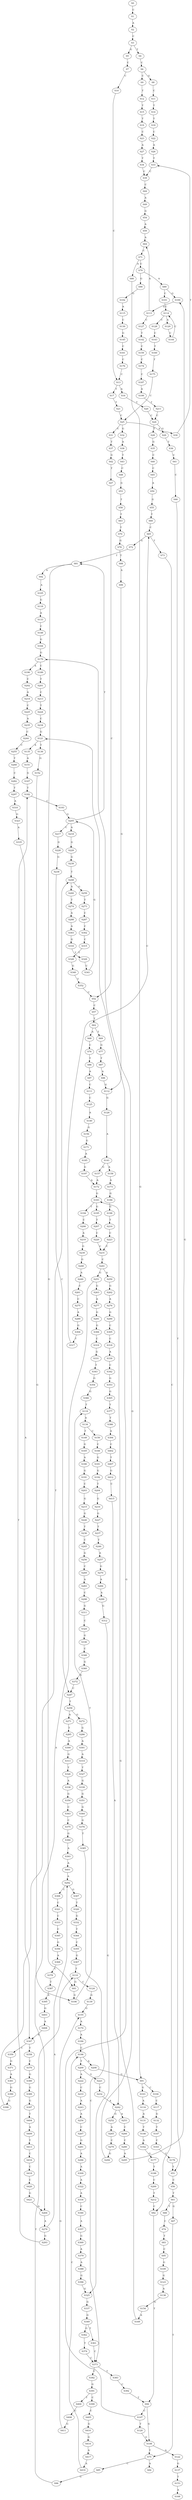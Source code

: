 strict digraph  {
	S0 -> S1 [ label = C ];
	S1 -> S2 [ label = A ];
	S2 -> S3 [ label = C ];
	S3 -> S4 [ label = T ];
	S3 -> S5 [ label = G ];
	S4 -> S6 [ label = C ];
	S5 -> S7 [ label = C ];
	S6 -> S8 [ label = G ];
	S6 -> S9 [ label = C ];
	S7 -> S10 [ label = C ];
	S8 -> S11 [ label = C ];
	S9 -> S12 [ label = T ];
	S10 -> S13 [ label = C ];
	S11 -> S14 [ label = T ];
	S12 -> S15 [ label = T ];
	S13 -> S16 [ label = A ];
	S13 -> S17 [ label = T ];
	S14 -> S18 [ label = T ];
	S15 -> S19 [ label = T ];
	S16 -> S20 [ label = T ];
	S17 -> S21 [ label = T ];
	S18 -> S22 [ label = C ];
	S19 -> S23 [ label = C ];
	S20 -> S24 [ label = C ];
	S21 -> S25 [ label = C ];
	S22 -> S26 [ label = A ];
	S23 -> S27 [ label = A ];
	S24 -> S28 [ label = T ];
	S24 -> S29 [ label = G ];
	S25 -> S30 [ label = A ];
	S25 -> S31 [ label = C ];
	S25 -> S32 [ label = G ];
	S26 -> S33 [ label = T ];
	S27 -> S34 [ label = T ];
	S28 -> S35 [ label = G ];
	S29 -> S36 [ label = T ];
	S30 -> S33 [ label = T ];
	S31 -> S37 [ label = T ];
	S32 -> S38 [ label = A ];
	S33 -> S39 [ label = C ];
	S34 -> S39 [ label = C ];
	S35 -> S40 [ label = C ];
	S36 -> S41 [ label = C ];
	S37 -> S42 [ label = G ];
	S38 -> S43 [ label = T ];
	S39 -> S44 [ label = C ];
	S40 -> S45 [ label = C ];
	S41 -> S46 [ label = C ];
	S42 -> S47 [ label = T ];
	S43 -> S48 [ label = C ];
	S44 -> S49 [ label = A ];
	S45 -> S50 [ label = A ];
	S46 -> S51 [ label = T ];
	S47 -> S52 [ label = C ];
	S48 -> S53 [ label = G ];
	S49 -> S54 [ label = G ];
	S50 -> S55 [ label = G ];
	S51 -> S56 [ label = C ];
	S52 -> S57 [ label = C ];
	S53 -> S58 [ label = T ];
	S54 -> S59 [ label = A ];
	S55 -> S60 [ label = T ];
	S56 -> S61 [ label = T ];
	S57 -> S62 [ label = T ];
	S58 -> S63 [ label = T ];
	S59 -> S64 [ label = A ];
	S60 -> S65 [ label = C ];
	S61 -> S66 [ label = T ];
	S61 -> S67 [ label = G ];
	S62 -> S68 [ label = A ];
	S62 -> S69 [ label = T ];
	S63 -> S70 [ label = T ];
	S64 -> S71 [ label = C ];
	S65 -> S72 [ label = G ];
	S65 -> S73 [ label = T ];
	S66 -> S74 [ label = C ];
	S67 -> S75 [ label = T ];
	S68 -> S76 [ label = C ];
	S69 -> S77 [ label = G ];
	S70 -> S78 [ label = G ];
	S71 -> S79 [ label = C ];
	S71 -> S80 [ label = A ];
	S72 -> S81 [ label = T ];
	S73 -> S82 [ label = C ];
	S74 -> S83 [ label = T ];
	S75 -> S84 [ label = A ];
	S75 -> S85 [ label = C ];
	S76 -> S86 [ label = T ];
	S77 -> S87 [ label = T ];
	S78 -> S88 [ label = T ];
	S79 -> S89 [ label = A ];
	S79 -> S90 [ label = G ];
	S80 -> S91 [ label = G ];
	S81 -> S92 [ label = A ];
	S81 -> S93 [ label = G ];
	S82 -> S94 [ label = T ];
	S83 -> S95 [ label = C ];
	S85 -> S96 [ label = G ];
	S86 -> S97 [ label = A ];
	S87 -> S98 [ label = A ];
	S88 -> S99 [ label = A ];
	S89 -> S100 [ label = G ];
	S89 -> S101 [ label = C ];
	S90 -> S102 [ label = G ];
	S91 -> S103 [ label = G ];
	S91 -> S104 [ label = C ];
	S92 -> S105 [ label = A ];
	S93 -> S106 [ label = G ];
	S94 -> S107 [ label = C ];
	S94 -> S108 [ label = G ];
	S95 -> S109 [ label = G ];
	S96 -> S110 [ label = T ];
	S97 -> S111 [ label = C ];
	S98 -> S112 [ label = G ];
	S99 -> S112 [ label = G ];
	S100 -> S113 [ label = A ];
	S101 -> S114 [ label = C ];
	S102 -> S115 [ label = A ];
	S103 -> S116 [ label = A ];
	S104 -> S117 [ label = C ];
	S105 -> S118 [ label = G ];
	S106 -> S119 [ label = T ];
	S107 -> S120 [ label = T ];
	S107 -> S121 [ label = G ];
	S108 -> S122 [ label = A ];
	S108 -> S75 [ label = T ];
	S109 -> S123 [ label = G ];
	S110 -> S124 [ label = C ];
	S110 -> S93 [ label = G ];
	S111 -> S125 [ label = C ];
	S112 -> S126 [ label = G ];
	S113 -> S127 [ label = C ];
	S113 -> S64 [ label = A ];
	S114 -> S128 [ label = C ];
	S114 -> S129 [ label = A ];
	S115 -> S130 [ label = C ];
	S116 -> S131 [ label = A ];
	S117 -> S132 [ label = G ];
	S118 -> S133 [ label = A ];
	S119 -> S134 [ label = A ];
	S120 -> S108 [ label = G ];
	S121 -> S135 [ label = A ];
	S121 -> S136 [ label = T ];
	S122 -> S137 [ label = G ];
	S123 -> S138 [ label = A ];
	S124 -> S139 [ label = G ];
	S125 -> S140 [ label = A ];
	S126 -> S141 [ label = A ];
	S127 -> S142 [ label = T ];
	S128 -> S143 [ label = C ];
	S129 -> S144 [ label = C ];
	S130 -> S145 [ label = G ];
	S131 -> S146 [ label = T ];
	S132 -> S147 [ label = T ];
	S133 -> S148 [ label = C ];
	S134 -> S149 [ label = T ];
	S134 -> S150 [ label = C ];
	S135 -> S151 [ label = A ];
	S136 -> S152 [ label = G ];
	S137 -> S153 [ label = T ];
	S138 -> S154 [ label = G ];
	S139 -> S155 [ label = G ];
	S140 -> S156 [ label = G ];
	S141 -> S157 [ label = G ];
	S141 -> S158 [ label = A ];
	S142 -> S159 [ label = C ];
	S143 -> S160 [ label = T ];
	S144 -> S114 [ label = C ];
	S145 -> S161 [ label = C ];
	S146 -> S162 [ label = A ];
	S147 -> S163 [ label = C ];
	S148 -> S164 [ label = G ];
	S149 -> S165 [ label = G ];
	S150 -> S166 [ label = C ];
	S151 -> S167 [ label = G ];
	S152 -> S106 [ label = G ];
	S153 -> S168 [ label = A ];
	S154 -> S169 [ label = A ];
	S155 -> S170 [ label = A ];
	S156 -> S171 [ label = G ];
	S157 -> S172 [ label = A ];
	S158 -> S173 [ label = A ];
	S159 -> S174 [ label = C ];
	S160 -> S175 [ label = T ];
	S161 -> S176 [ label = C ];
	S162 -> S177 [ label = G ];
	S163 -> S178 [ label = C ];
	S164 -> S179 [ label = G ];
	S165 -> S180 [ label = A ];
	S166 -> S181 [ label = G ];
	S167 -> S182 [ label = T ];
	S169 -> S183 [ label = G ];
	S170 -> S184 [ label = A ];
	S171 -> S185 [ label = A ];
	S172 -> S183 [ label = G ];
	S173 -> S186 [ label = G ];
	S174 -> S187 [ label = C ];
	S175 -> S25 [ label = C ];
	S176 -> S13 [ label = C ];
	S177 -> S188 [ label = T ];
	S178 -> S51 [ label = T ];
	S179 -> S189 [ label = C ];
	S179 -> S190 [ label = A ];
	S180 -> S191 [ label = G ];
	S181 -> S192 [ label = G ];
	S182 -> S193 [ label = C ];
	S183 -> S194 [ label = T ];
	S183 -> S195 [ label = G ];
	S184 -> S196 [ label = C ];
	S185 -> S197 [ label = G ];
	S186 -> S198 [ label = G ];
	S187 -> S199 [ label = A ];
	S188 -> S200 [ label = C ];
	S189 -> S201 [ label = T ];
	S190 -> S202 [ label = C ];
	S191 -> S203 [ label = C ];
	S192 -> S204 [ label = T ];
	S193 -> S205 [ label = G ];
	S194 -> S206 [ label = C ];
	S195 -> S207 [ label = T ];
	S196 -> S208 [ label = A ];
	S196 -> S209 [ label = T ];
	S197 -> S172 [ label = A ];
	S198 -> S210 [ label = T ];
	S199 -> S211 [ label = T ];
	S200 -> S212 [ label = T ];
	S201 -> S213 [ label = C ];
	S202 -> S214 [ label = A ];
	S203 -> S215 [ label = G ];
	S204 -> S216 [ label = G ];
	S205 -> S217 [ label = C ];
	S205 -> S81 [ label = T ];
	S205 -> S218 [ label = A ];
	S206 -> S219 [ label = A ];
	S207 -> S220 [ label = C ];
	S208 -> S91 [ label = G ];
	S209 -> S221 [ label = G ];
	S209 -> S222 [ label = A ];
	S210 -> S223 [ label = C ];
	S211 -> S24 [ label = C ];
	S212 -> S82 [ label = C ];
	S213 -> S224 [ label = T ];
	S214 -> S225 [ label = C ];
	S215 -> S226 [ label = G ];
	S216 -> S227 [ label = G ];
	S217 -> S228 [ label = G ];
	S218 -> S229 [ label = G ];
	S219 -> S230 [ label = G ];
	S220 -> S231 [ label = C ];
	S221 -> S232 [ label = C ];
	S222 -> S233 [ label = C ];
	S223 -> S231 [ label = C ];
	S224 -> S234 [ label = C ];
	S225 -> S235 [ label = A ];
	S226 -> S236 [ label = T ];
	S227 -> S237 [ label = T ];
	S228 -> S238 [ label = G ];
	S229 -> S239 [ label = G ];
	S230 -> S240 [ label = G ];
	S231 -> S241 [ label = C ];
	S232 -> S242 [ label = A ];
	S233 -> S243 [ label = A ];
	S234 -> S121 [ label = G ];
	S235 -> S244 [ label = C ];
	S236 -> S245 [ label = C ];
	S237 -> S246 [ label = T ];
	S238 -> S247 [ label = C ];
	S239 -> S248 [ label = T ];
	S240 -> S249 [ label = A ];
	S241 -> S250 [ label = A ];
	S241 -> S251 [ label = G ];
	S242 -> S252 [ label = G ];
	S242 -> S253 [ label = A ];
	S243 -> S254 [ label = A ];
	S244 -> S255 [ label = C ];
	S245 -> S256 [ label = G ];
	S246 -> S257 [ label = A ];
	S247 -> S258 [ label = T ];
	S248 -> S259 [ label = G ];
	S248 -> S260 [ label = A ];
	S249 -> S261 [ label = C ];
	S250 -> S262 [ label = G ];
	S251 -> S263 [ label = G ];
	S251 -> S264 [ label = A ];
	S252 -> S265 [ label = A ];
	S253 -> S266 [ label = C ];
	S254 -> S267 [ label = C ];
	S255 -> S268 [ label = T ];
	S256 -> S269 [ label = C ];
	S257 -> S270 [ label = G ];
	S258 -> S271 [ label = A ];
	S258 -> S272 [ label = G ];
	S259 -> S273 [ label = T ];
	S260 -> S274 [ label = T ];
	S261 -> S275 [ label = C ];
	S262 -> S276 [ label = A ];
	S263 -> S277 [ label = A ];
	S264 -> S278 [ label = A ];
	S265 -> S279 [ label = C ];
	S266 -> S280 [ label = C ];
	S267 -> S281 [ label = G ];
	S268 -> S282 [ label = C ];
	S269 -> S283 [ label = A ];
	S270 -> S284 [ label = A ];
	S271 -> S285 [ label = T ];
	S272 -> S286 [ label = G ];
	S273 -> S287 [ label = C ];
	S274 -> S288 [ label = A ];
	S275 -> S289 [ label = A ];
	S276 -> S290 [ label = G ];
	S277 -> S291 [ label = G ];
	S278 -> S292 [ label = A ];
	S278 -> S293 [ label = G ];
	S279 -> S294 [ label = G ];
	S280 -> S295 [ label = A ];
	S281 -> S296 [ label = A ];
	S282 -> S297 [ label = T ];
	S283 -> S298 [ label = C ];
	S284 -> S299 [ label = A ];
	S285 -> S300 [ label = A ];
	S286 -> S301 [ label = A ];
	S287 -> S302 [ label = C ];
	S288 -> S303 [ label = A ];
	S289 -> S304 [ label = G ];
	S290 -> S305 [ label = C ];
	S291 -> S306 [ label = G ];
	S292 -> S307 [ label = G ];
	S292 -> S308 [ label = C ];
	S293 -> S182 [ label = T ];
	S294 -> S179 [ label = G ];
	S295 -> S100 [ label = G ];
	S296 -> S309 [ label = A ];
	S297 -> S310 [ label = A ];
	S298 -> S311 [ label = G ];
	S299 -> S312 [ label = G ];
	S300 -> S313 [ label = G ];
	S301 -> S314 [ label = A ];
	S302 -> S315 [ label = C ];
	S303 -> S316 [ label = G ];
	S304 -> S317 [ label = T ];
	S305 -> S318 [ label = C ];
	S306 -> S319 [ label = C ];
	S307 -> S320 [ label = T ];
	S308 -> S321 [ label = C ];
	S309 -> S322 [ label = A ];
	S310 -> S323 [ label = G ];
	S311 -> S324 [ label = C ];
	S312 -> S325 [ label = G ];
	S313 -> S326 [ label = T ];
	S314 -> S327 [ label = T ];
	S315 -> S328 [ label = T ];
	S316 -> S329 [ label = T ];
	S317 -> S65 [ label = C ];
	S318 -> S330 [ label = A ];
	S319 -> S331 [ label = G ];
	S320 -> S332 [ label = G ];
	S321 -> S333 [ label = C ];
	S322 -> S334 [ label = A ];
	S323 -> S335 [ label = A ];
	S324 -> S336 [ label = G ];
	S325 -> S337 [ label = G ];
	S326 -> S338 [ label = A ];
	S327 -> S339 [ label = G ];
	S328 -> S340 [ label = G ];
	S329 -> S341 [ label = C ];
	S330 -> S342 [ label = C ];
	S331 -> S343 [ label = T ];
	S332 -> S344 [ label = T ];
	S333 -> S345 [ label = C ];
	S334 -> S346 [ label = C ];
	S335 -> S347 [ label = A ];
	S336 -> S348 [ label = C ];
	S337 -> S349 [ label = G ];
	S338 -> S350 [ label = G ];
	S339 -> S351 [ label = G ];
	S340 -> S352 [ label = T ];
	S341 -> S205 [ label = G ];
	S342 -> S353 [ label = G ];
	S343 -> S354 [ label = G ];
	S344 -> S355 [ label = C ];
	S345 -> S356 [ label = G ];
	S346 -> S357 [ label = A ];
	S347 -> S358 [ label = T ];
	S347 -> S359 [ label = C ];
	S348 -> S360 [ label = G ];
	S349 -> S361 [ label = T ];
	S349 -> S362 [ label = G ];
	S350 -> S363 [ label = C ];
	S351 -> S364 [ label = G ];
	S352 -> S52 [ label = C ];
	S353 -> S365 [ label = G ];
	S354 -> S366 [ label = G ];
	S355 -> S367 [ label = G ];
	S356 -> S368 [ label = A ];
	S357 -> S369 [ label = G ];
	S358 -> S370 [ label = C ];
	S359 -> S371 [ label = G ];
	S360 -> S372 [ label = G ];
	S361 -> S373 [ label = C ];
	S362 -> S374 [ label = T ];
	S363 -> S375 [ label = C ];
	S364 -> S376 [ label = G ];
	S365 -> S377 [ label = T ];
	S366 -> S119 [ label = T ];
	S367 -> S110 [ label = T ];
	S368 -> S378 [ label = C ];
	S369 -> S379 [ label = A ];
	S370 -> S380 [ label = G ];
	S371 -> S381 [ label = A ];
	S372 -> S247 [ label = C ];
	S373 -> S382 [ label = C ];
	S373 -> S383 [ label = T ];
	S374 -> S373 [ label = C ];
	S375 -> S384 [ label = G ];
	S376 -> S385 [ label = T ];
	S377 -> S386 [ label = T ];
	S378 -> S387 [ label = T ];
	S379 -> S388 [ label = A ];
	S380 -> S389 [ label = G ];
	S381 -> S390 [ label = G ];
	S382 -> S391 [ label = G ];
	S383 -> S392 [ label = C ];
	S384 -> S393 [ label = A ];
	S385 -> S373 [ label = C ];
	S386 -> S394 [ label = A ];
	S387 -> S395 [ label = A ];
	S388 -> S396 [ label = G ];
	S389 -> S397 [ label = G ];
	S390 -> S398 [ label = G ];
	S391 -> S399 [ label = C ];
	S391 -> S400 [ label = T ];
	S392 -> S94 [ label = T ];
	S393 -> S401 [ label = A ];
	S394 -> S402 [ label = C ];
	S395 -> S403 [ label = G ];
	S396 -> S325 [ label = G ];
	S397 -> S404 [ label = T ];
	S398 -> S248 [ label = T ];
	S399 -> S405 [ label = C ];
	S400 -> S406 [ label = C ];
	S401 -> S292 [ label = A ];
	S402 -> S407 [ label = T ];
	S403 -> S408 [ label = A ];
	S404 -> S409 [ label = A ];
	S405 -> S410 [ label = G ];
	S406 -> S411 [ label = G ];
	S407 -> S412 [ label = G ];
	S408 -> S347 [ label = A ];
	S409 -> S413 [ label = T ];
	S410 -> S414 [ label = G ];
	S411 -> S155 [ label = G ];
	S412 -> S415 [ label = C ];
	S413 -> S416 [ label = C ];
	S414 -> S417 [ label = A ];
	S415 -> S242 [ label = A ];
	S416 -> S418 [ label = C ];
	S417 -> S419 [ label = A ];
	S418 -> S420 [ label = C ];
	S419 -> S196 [ label = C ];
	S420 -> S421 [ label = G ];
	S421 -> S264 [ label = A ];
}
